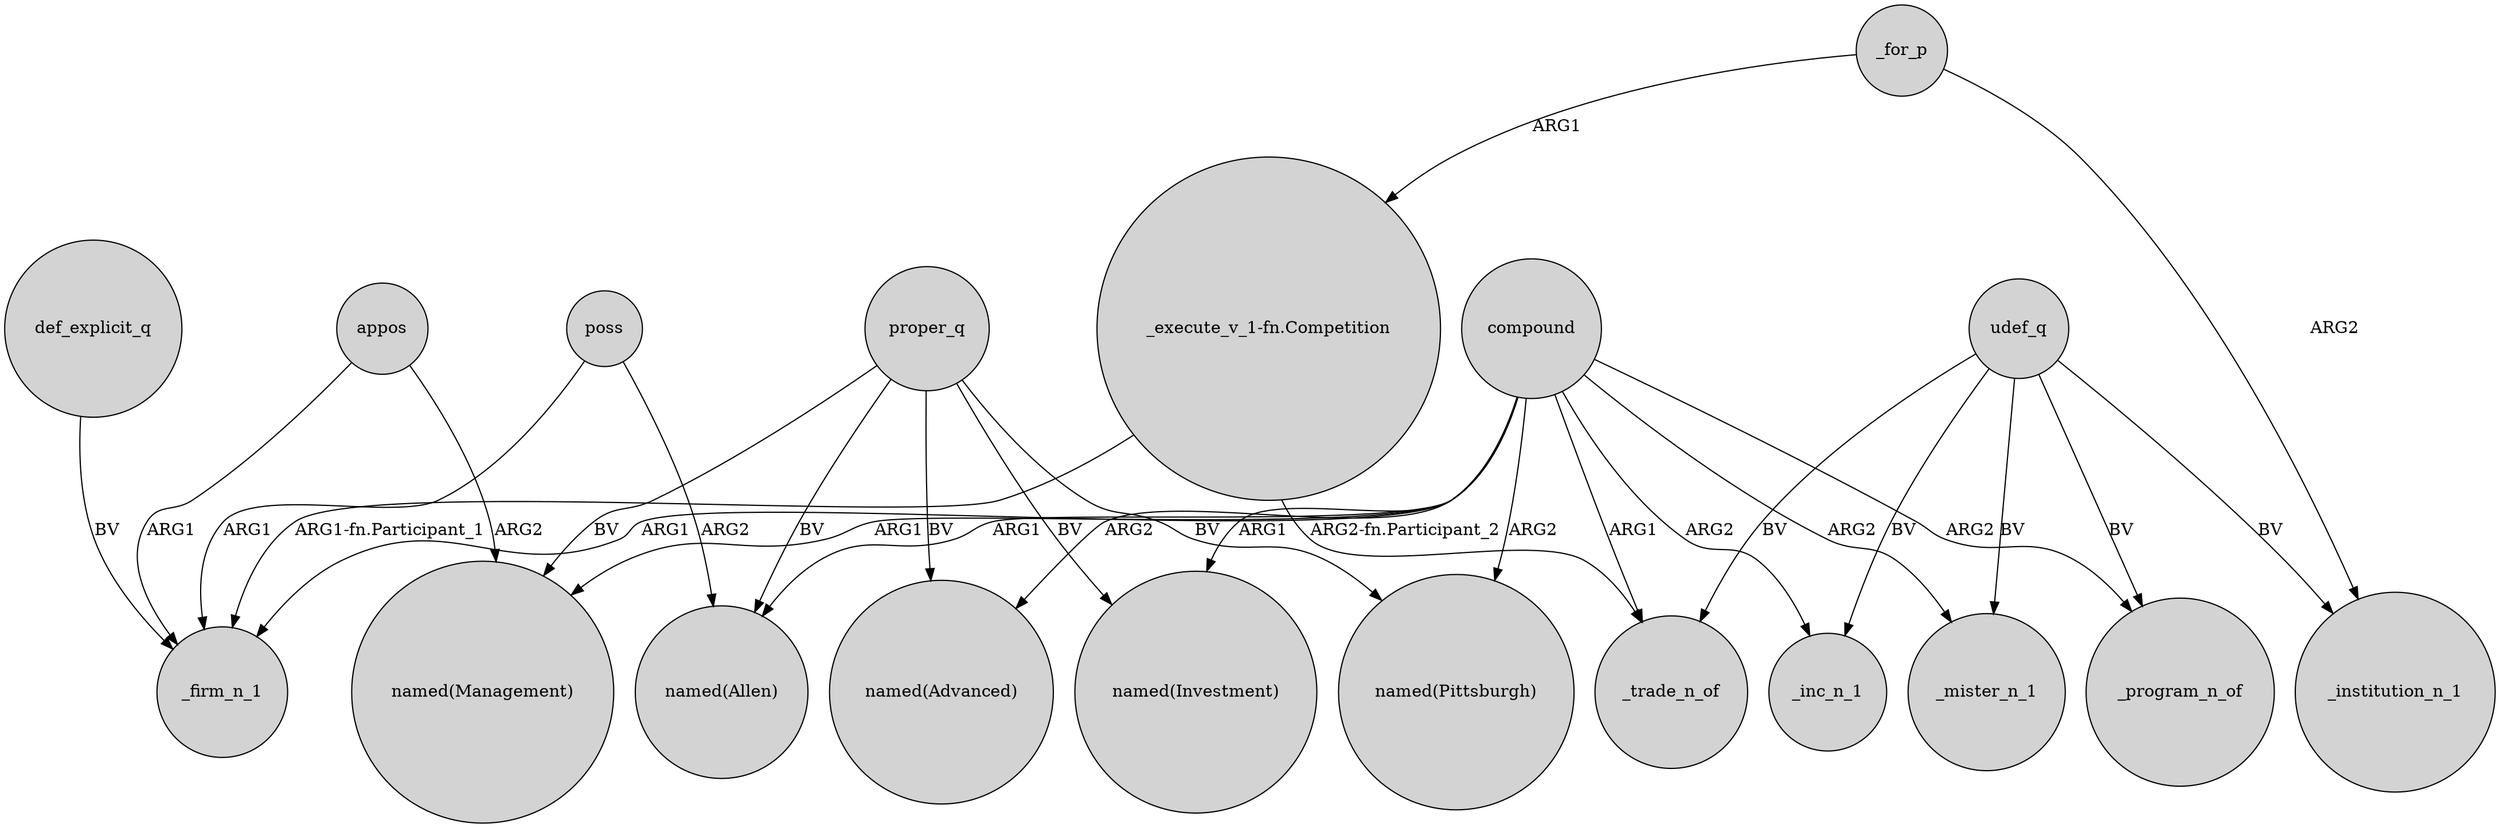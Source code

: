 digraph {
	node [shape=circle style=filled]
	compound -> _mister_n_1 [label=ARG2]
	proper_q -> "named(Investment)" [label=BV]
	compound -> "named(Management)" [label=ARG1]
	compound -> _trade_n_of [label=ARG1]
	poss -> "named(Allen)" [label=ARG2]
	poss -> _firm_n_1 [label=ARG1]
	proper_q -> "named(Management)" [label=BV]
	udef_q -> _mister_n_1 [label=BV]
	udef_q -> _program_n_of [label=BV]
	compound -> _program_n_of [label=ARG2]
	appos -> "named(Management)" [label=ARG2]
	udef_q -> _inc_n_1 [label=BV]
	proper_q -> "named(Advanced)" [label=BV]
	compound -> _inc_n_1 [label=ARG2]
	compound -> "named(Allen)" [label=ARG1]
	compound -> "named(Advanced)" [label=ARG2]
	proper_q -> "named(Pittsburgh)" [label=BV]
	def_explicit_q -> _firm_n_1 [label=BV]
	"_execute_v_1-fn.Competition" -> _firm_n_1 [label="ARG1-fn.Participant_1"]
	"_execute_v_1-fn.Competition" -> _trade_n_of [label="ARG2-fn.Participant_2"]
	appos -> _firm_n_1 [label=ARG1]
	_for_p -> "_execute_v_1-fn.Competition" [label=ARG1]
	udef_q -> _institution_n_1 [label=BV]
	_for_p -> _institution_n_1 [label=ARG2]
	udef_q -> _trade_n_of [label=BV]
	compound -> _firm_n_1 [label=ARG1]
	compound -> "named(Pittsburgh)" [label=ARG2]
	proper_q -> "named(Allen)" [label=BV]
	compound -> "named(Investment)" [label=ARG1]
}
